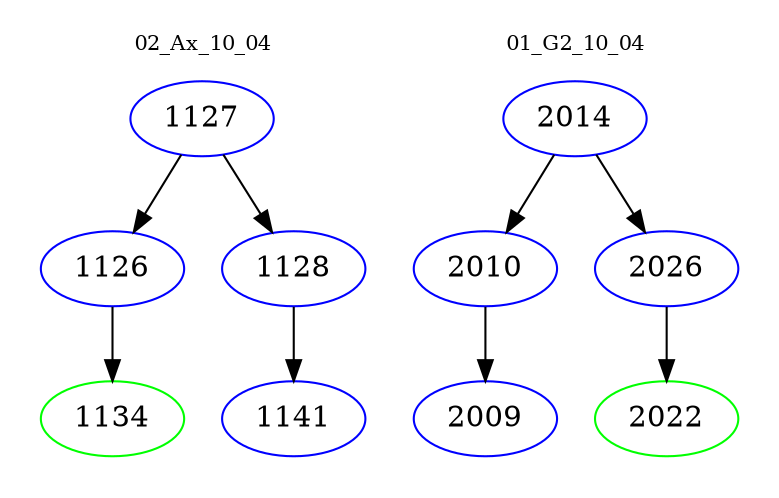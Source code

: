 digraph{
subgraph cluster_0 {
color = white
label = "02_Ax_10_04";
fontsize=10;
T0_1127 [label="1127", color="blue"]
T0_1127 -> T0_1126 [color="black"]
T0_1126 [label="1126", color="blue"]
T0_1126 -> T0_1134 [color="black"]
T0_1134 [label="1134", color="green"]
T0_1127 -> T0_1128 [color="black"]
T0_1128 [label="1128", color="blue"]
T0_1128 -> T0_1141 [color="black"]
T0_1141 [label="1141", color="blue"]
}
subgraph cluster_1 {
color = white
label = "01_G2_10_04";
fontsize=10;
T1_2014 [label="2014", color="blue"]
T1_2014 -> T1_2010 [color="black"]
T1_2010 [label="2010", color="blue"]
T1_2010 -> T1_2009 [color="black"]
T1_2009 [label="2009", color="blue"]
T1_2014 -> T1_2026 [color="black"]
T1_2026 [label="2026", color="blue"]
T1_2026 -> T1_2022 [color="black"]
T1_2022 [label="2022", color="green"]
}
}
